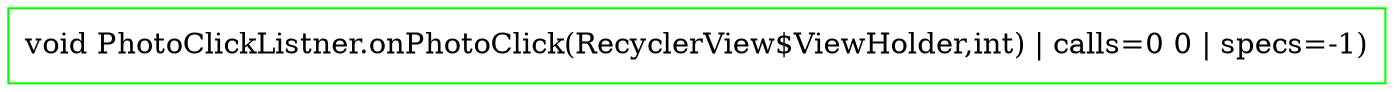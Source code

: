 digraph {
"com.karthik.imager.Recycler.PhotoClickListner.onPhotoClick(android.support.v7.widget.RecyclerView$Vi.9be88a1885bc5b0da623f991c5d301e1" [shape=box,label="void PhotoClickListner.onPhotoClick(RecyclerView$ViewHolder,int) | calls=0 0 | specs=-1)",color=green,shape=box]
}

